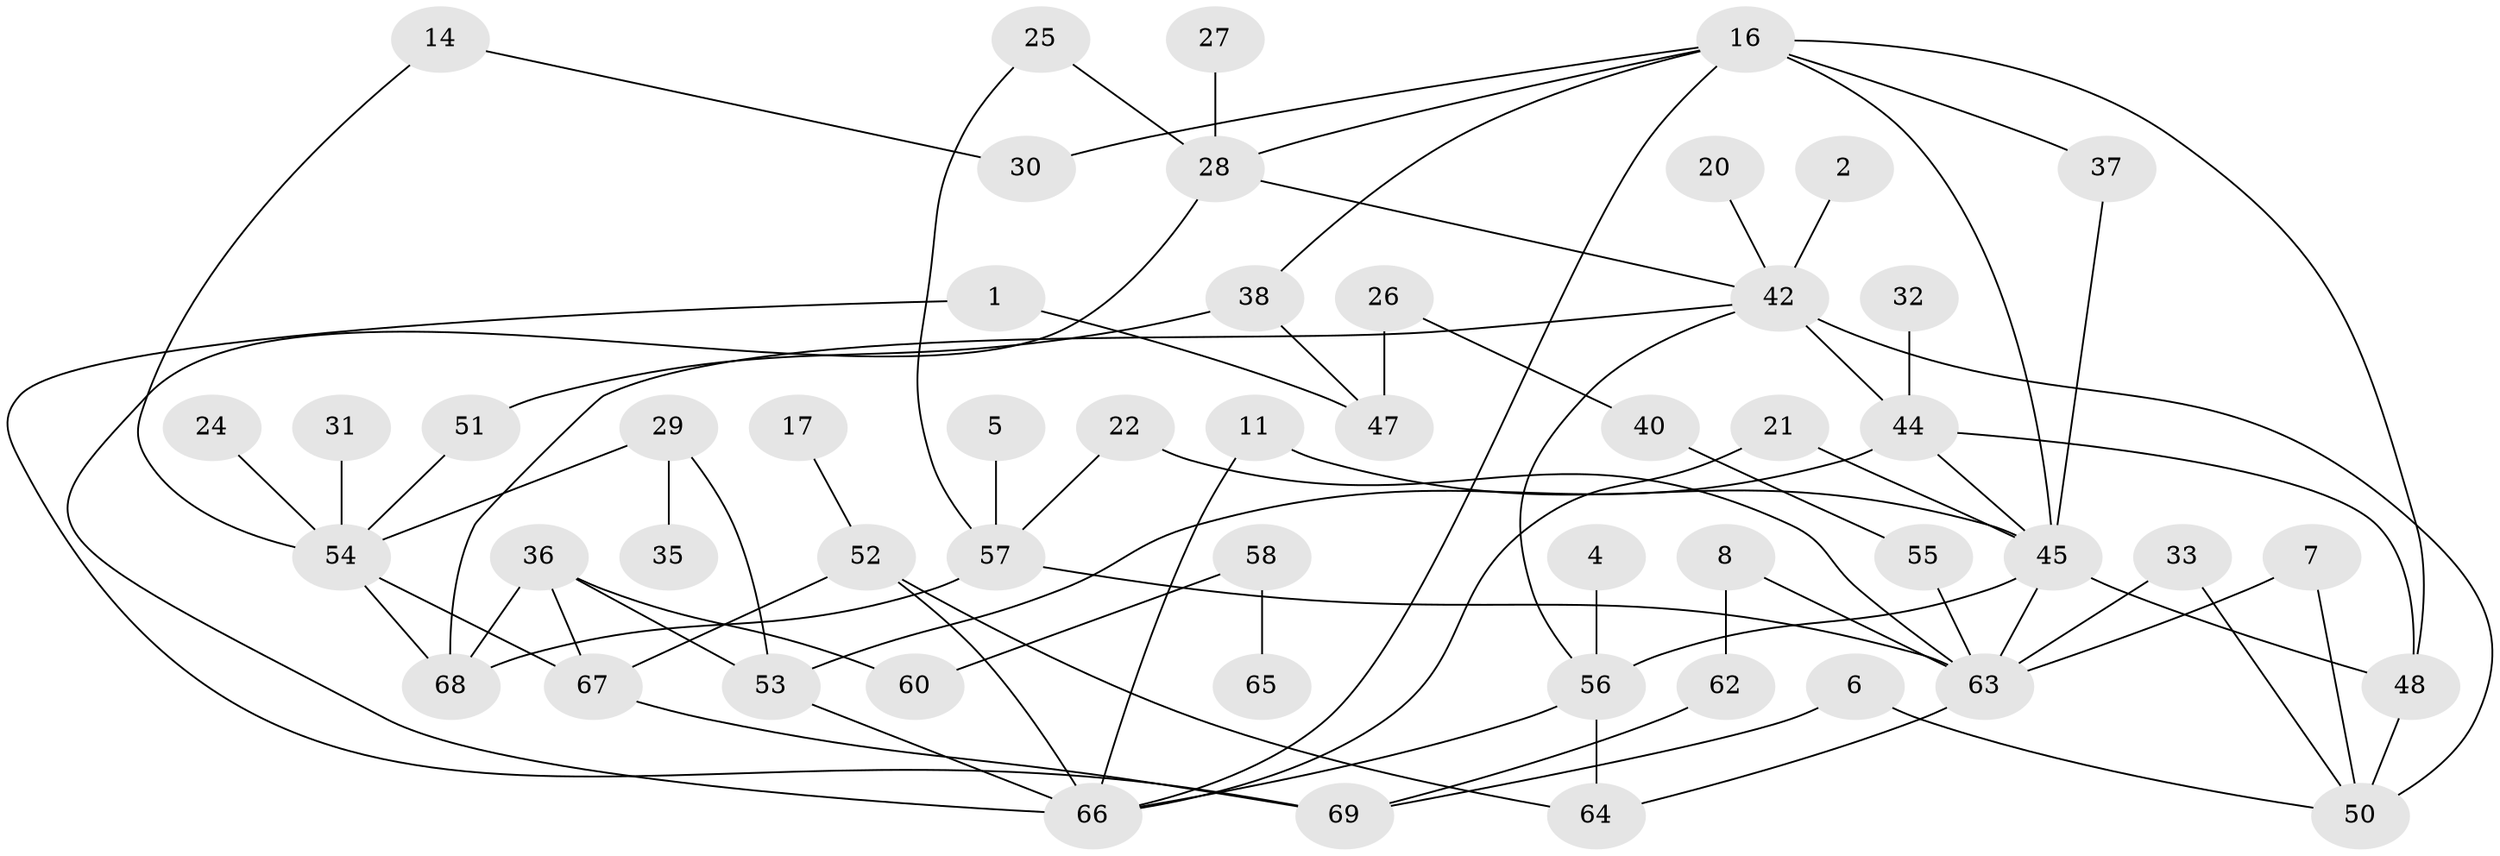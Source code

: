 // original degree distribution, {1: 0.20714285714285716, 2: 0.30714285714285716, 3: 0.16428571428571428, 5: 0.05, 4: 0.1357142857142857, 6: 0.014285714285714285, 0: 0.11428571428571428, 7: 0.007142857142857143}
// Generated by graph-tools (version 1.1) at 2025/25/03/09/25 03:25:18]
// undirected, 52 vertices, 79 edges
graph export_dot {
graph [start="1"]
  node [color=gray90,style=filled];
  1;
  2;
  4;
  5;
  6;
  7;
  8;
  11;
  14;
  16;
  17;
  20;
  21;
  22;
  24;
  25;
  26;
  27;
  28;
  29;
  30;
  31;
  32;
  33;
  35;
  36;
  37;
  38;
  40;
  42;
  44;
  45;
  47;
  48;
  50;
  51;
  52;
  53;
  54;
  55;
  56;
  57;
  58;
  60;
  62;
  63;
  64;
  65;
  66;
  67;
  68;
  69;
  1 -- 47 [weight=1.0];
  1 -- 69 [weight=1.0];
  2 -- 42 [weight=1.0];
  4 -- 56 [weight=1.0];
  5 -- 57 [weight=1.0];
  6 -- 50 [weight=1.0];
  6 -- 69 [weight=1.0];
  7 -- 50 [weight=1.0];
  7 -- 63 [weight=1.0];
  8 -- 62 [weight=1.0];
  8 -- 63 [weight=1.0];
  11 -- 45 [weight=1.0];
  11 -- 66 [weight=1.0];
  14 -- 30 [weight=1.0];
  14 -- 54 [weight=1.0];
  16 -- 28 [weight=1.0];
  16 -- 30 [weight=1.0];
  16 -- 37 [weight=1.0];
  16 -- 38 [weight=1.0];
  16 -- 45 [weight=2.0];
  16 -- 48 [weight=1.0];
  16 -- 66 [weight=1.0];
  17 -- 52 [weight=1.0];
  20 -- 42 [weight=1.0];
  21 -- 45 [weight=1.0];
  21 -- 66 [weight=1.0];
  22 -- 57 [weight=1.0];
  22 -- 63 [weight=1.0];
  24 -- 54 [weight=1.0];
  25 -- 28 [weight=1.0];
  25 -- 57 [weight=1.0];
  26 -- 40 [weight=1.0];
  26 -- 47 [weight=1.0];
  27 -- 28 [weight=1.0];
  28 -- 42 [weight=1.0];
  28 -- 66 [weight=1.0];
  29 -- 35 [weight=1.0];
  29 -- 53 [weight=1.0];
  29 -- 54 [weight=1.0];
  31 -- 54 [weight=1.0];
  32 -- 44 [weight=1.0];
  33 -- 50 [weight=1.0];
  33 -- 63 [weight=1.0];
  36 -- 53 [weight=1.0];
  36 -- 60 [weight=1.0];
  36 -- 67 [weight=1.0];
  36 -- 68 [weight=1.0];
  37 -- 45 [weight=1.0];
  38 -- 47 [weight=1.0];
  38 -- 51 [weight=1.0];
  40 -- 55 [weight=2.0];
  42 -- 44 [weight=2.0];
  42 -- 50 [weight=2.0];
  42 -- 56 [weight=1.0];
  42 -- 68 [weight=1.0];
  44 -- 45 [weight=1.0];
  44 -- 48 [weight=1.0];
  44 -- 53 [weight=1.0];
  45 -- 48 [weight=2.0];
  45 -- 56 [weight=1.0];
  45 -- 63 [weight=1.0];
  48 -- 50 [weight=1.0];
  51 -- 54 [weight=1.0];
  52 -- 64 [weight=1.0];
  52 -- 66 [weight=2.0];
  52 -- 67 [weight=1.0];
  53 -- 66 [weight=1.0];
  54 -- 67 [weight=1.0];
  54 -- 68 [weight=1.0];
  55 -- 63 [weight=1.0];
  56 -- 64 [weight=1.0];
  56 -- 66 [weight=1.0];
  57 -- 63 [weight=1.0];
  57 -- 68 [weight=1.0];
  58 -- 60 [weight=1.0];
  58 -- 65 [weight=1.0];
  62 -- 69 [weight=1.0];
  63 -- 64 [weight=1.0];
  67 -- 69 [weight=1.0];
}
